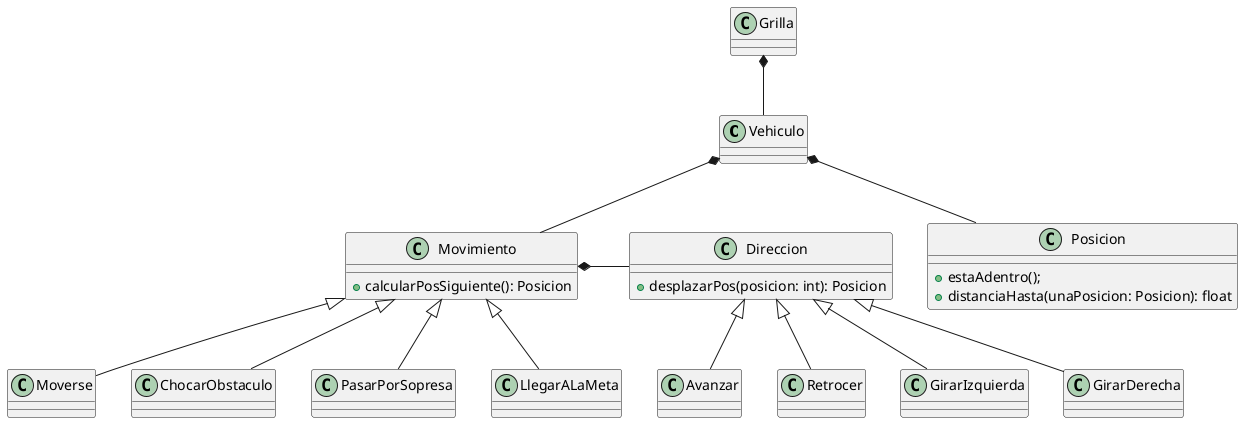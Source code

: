 @startuml
'https://plantuml.com/class-diagram

class Vehiculo {}

class Movimiento {
    + calcularPosSiguiente(): Posicion
}

class Direccion {
    + desplazarPos(posicion: int): Posicion
}

class Posicion {
    + estaAdentro();
    + distanciaHasta(unaPosicion: Posicion): float
}

class Grilla {}

Grilla *-- Vehiculo
Vehiculo *-- Posicion
Vehiculo *-- Movimiento
Movimiento *- Direccion

Movimiento <|-- Moverse
Movimiento <|-- ChocarObstaculo
Movimiento <|-- PasarPorSopresa
Movimiento <|-- LlegarALaMeta

Direccion <|-- Avanzar
Direccion <|-- Retrocer
Direccion <|-- GirarIzquierda
Direccion <|-- GirarDerecha

@enduml